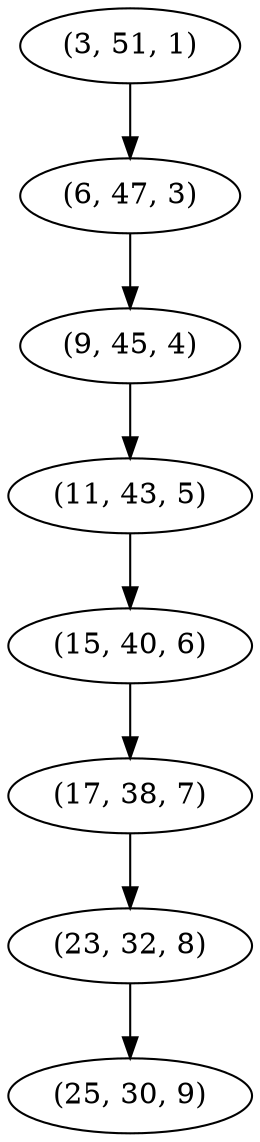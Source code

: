 digraph tree {
    "(3, 51, 1)";
    "(6, 47, 3)";
    "(9, 45, 4)";
    "(11, 43, 5)";
    "(15, 40, 6)";
    "(17, 38, 7)";
    "(23, 32, 8)";
    "(25, 30, 9)";
    "(3, 51, 1)" -> "(6, 47, 3)";
    "(6, 47, 3)" -> "(9, 45, 4)";
    "(9, 45, 4)" -> "(11, 43, 5)";
    "(11, 43, 5)" -> "(15, 40, 6)";
    "(15, 40, 6)" -> "(17, 38, 7)";
    "(17, 38, 7)" -> "(23, 32, 8)";
    "(23, 32, 8)" -> "(25, 30, 9)";
}
